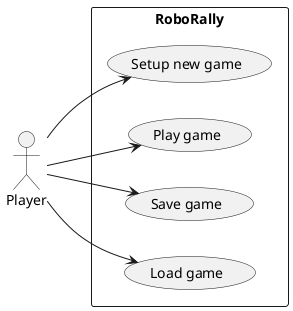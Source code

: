 @startuml
'https://plantuml.com/use-case-diagram

left to right direction
actor "Player" as player
rectangle RoboRally {
  usecase "Setup new game" as UC1
  usecase "Play game" as UC2
  usecase "Save game" as UC3
  usecase "Load game" as UC4
}

player --> UC1
player --> UC2
player --> UC3
player --> UC4

@enduml